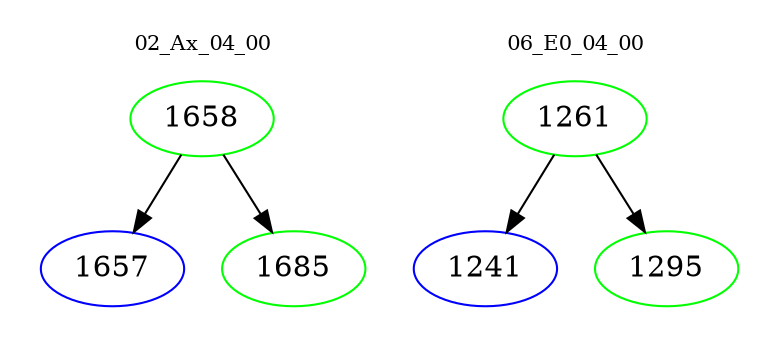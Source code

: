 digraph{
subgraph cluster_0 {
color = white
label = "02_Ax_04_00";
fontsize=10;
T0_1658 [label="1658", color="green"]
T0_1658 -> T0_1657 [color="black"]
T0_1657 [label="1657", color="blue"]
T0_1658 -> T0_1685 [color="black"]
T0_1685 [label="1685", color="green"]
}
subgraph cluster_1 {
color = white
label = "06_E0_04_00";
fontsize=10;
T1_1261 [label="1261", color="green"]
T1_1261 -> T1_1241 [color="black"]
T1_1241 [label="1241", color="blue"]
T1_1261 -> T1_1295 [color="black"]
T1_1295 [label="1295", color="green"]
}
}
